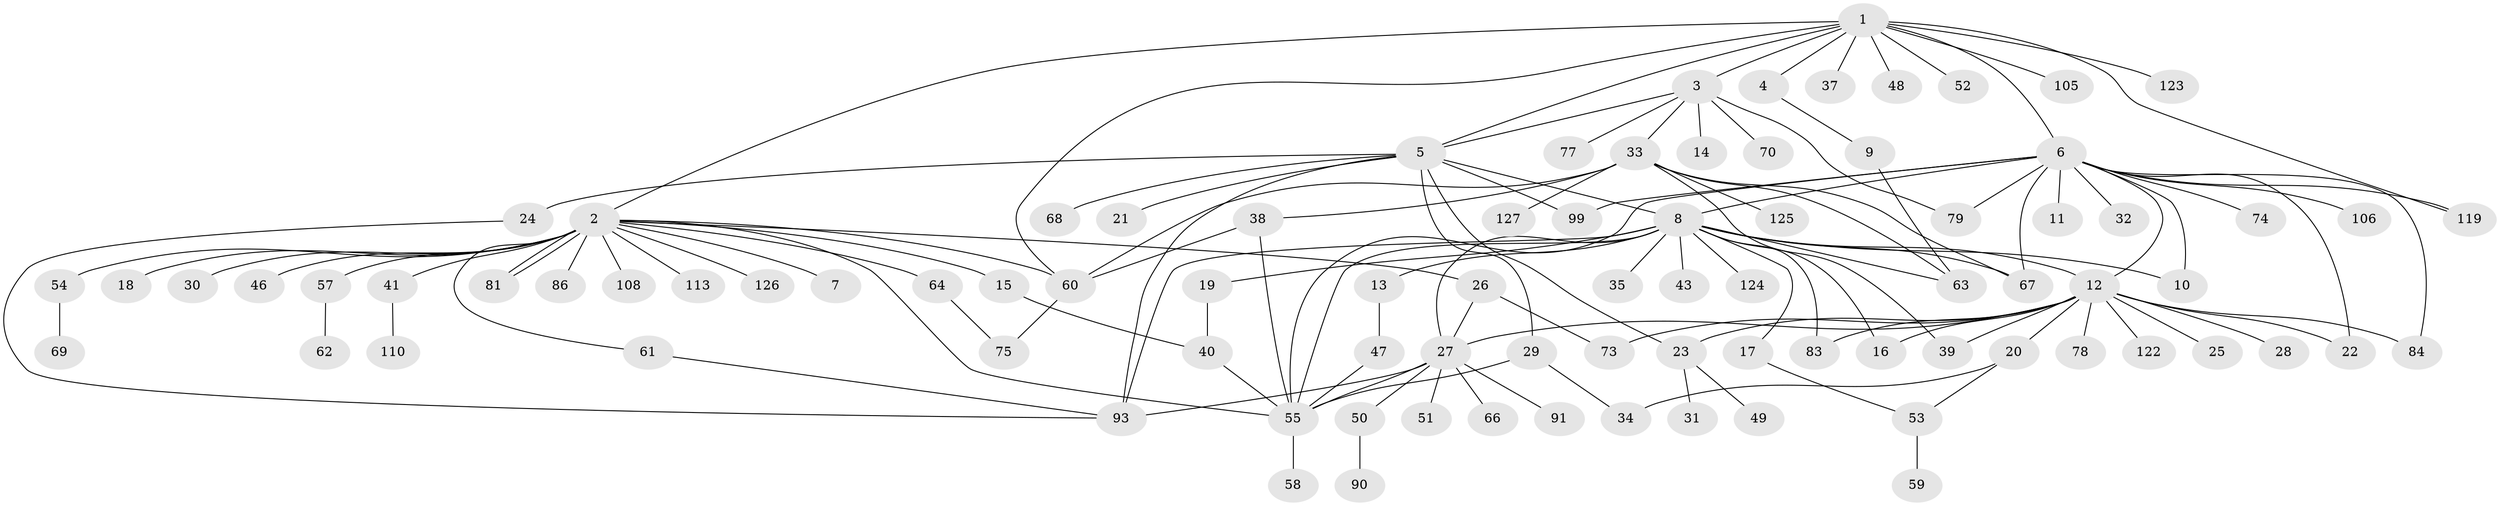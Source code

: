 // original degree distribution, {12: 0.007751937984496124, 21: 0.007751937984496124, 7: 0.007751937984496124, 2: 0.2558139534883721, 11: 0.007751937984496124, 15: 0.015503875968992248, 1: 0.4496124031007752, 18: 0.007751937984496124, 3: 0.12403100775193798, 4: 0.06201550387596899, 5: 0.031007751937984496, 8: 0.007751937984496124, 6: 0.007751937984496124, 9: 0.007751937984496124}
// Generated by graph-tools (version 1.1) at 2025/18/03/04/25 18:18:27]
// undirected, 90 vertices, 128 edges
graph export_dot {
graph [start="1"]
  node [color=gray90,style=filled];
  1;
  2;
  3;
  4;
  5;
  6 [super="+45"];
  7;
  8;
  9;
  10;
  11 [super="+85"];
  12;
  13;
  14;
  15 [super="+42"];
  16;
  17;
  18;
  19;
  20 [super="+102"];
  21;
  22 [super="+114"];
  23;
  24 [super="+56"];
  25;
  26;
  27 [super="+36+44"];
  28;
  29;
  30;
  31 [super="+100"];
  32;
  33;
  34;
  35;
  37;
  38 [super="+65+118"];
  39;
  40 [super="+121"];
  41;
  43;
  46;
  47;
  48;
  49;
  50;
  51;
  52;
  53 [super="+71"];
  54 [super="+87"];
  55 [super="+101+80+76"];
  57;
  58 [super="+107"];
  59;
  60 [super="+112"];
  61 [super="+89"];
  62;
  63 [super="+129"];
  64;
  66 [super="+72"];
  67;
  68;
  69;
  70;
  73;
  74;
  75;
  77;
  78;
  79;
  81 [super="+98"];
  83;
  84 [super="+117+97"];
  86 [super="+111"];
  90 [super="+103+120"];
  91;
  93 [super="+109+94"];
  99;
  105;
  106;
  108;
  110;
  113;
  119;
  122;
  123;
  124;
  125;
  126;
  127;
  1 -- 2;
  1 -- 3;
  1 -- 4;
  1 -- 5;
  1 -- 6;
  1 -- 37;
  1 -- 48;
  1 -- 52;
  1 -- 105;
  1 -- 119;
  1 -- 123;
  1 -- 60;
  2 -- 7;
  2 -- 15;
  2 -- 18;
  2 -- 26;
  2 -- 30;
  2 -- 41;
  2 -- 46;
  2 -- 54;
  2 -- 55;
  2 -- 57;
  2 -- 61;
  2 -- 64;
  2 -- 81;
  2 -- 81;
  2 -- 86 [weight=2];
  2 -- 108;
  2 -- 113;
  2 -- 126;
  2 -- 60;
  3 -- 5;
  3 -- 14;
  3 -- 33;
  3 -- 70;
  3 -- 77;
  3 -- 79;
  4 -- 9;
  5 -- 8;
  5 -- 21;
  5 -- 23;
  5 -- 24 [weight=2];
  5 -- 29;
  5 -- 68;
  5 -- 93;
  5 -- 99;
  6 -- 8;
  6 -- 10;
  6 -- 11;
  6 -- 22;
  6 -- 32;
  6 -- 55 [weight=2];
  6 -- 67;
  6 -- 74;
  6 -- 79;
  6 -- 99;
  6 -- 106;
  6 -- 119;
  6 -- 12;
  6 -- 84;
  8 -- 10;
  8 -- 12;
  8 -- 13;
  8 -- 16;
  8 -- 17;
  8 -- 19;
  8 -- 27;
  8 -- 35;
  8 -- 43;
  8 -- 55 [weight=2];
  8 -- 63;
  8 -- 67;
  8 -- 83;
  8 -- 124;
  8 -- 93;
  9 -- 63;
  12 -- 16;
  12 -- 20;
  12 -- 22;
  12 -- 23;
  12 -- 25;
  12 -- 28;
  12 -- 39;
  12 -- 73;
  12 -- 78;
  12 -- 83;
  12 -- 84;
  12 -- 122;
  12 -- 27;
  13 -- 47;
  15 -- 40;
  17 -- 53;
  19 -- 40;
  20 -- 34;
  20 -- 53;
  23 -- 31;
  23 -- 49;
  24 -- 93;
  26 -- 73;
  26 -- 27;
  27 -- 66;
  27 -- 91;
  27 -- 50;
  27 -- 55;
  27 -- 51;
  27 -- 93;
  29 -- 34;
  29 -- 55;
  33 -- 38;
  33 -- 39;
  33 -- 60;
  33 -- 67;
  33 -- 125;
  33 -- 127;
  33 -- 63;
  38 -- 60 [weight=2];
  38 -- 55;
  40 -- 55;
  41 -- 110;
  47 -- 55;
  50 -- 90;
  53 -- 59;
  54 -- 69;
  55 -- 58;
  57 -- 62;
  60 -- 75;
  61 -- 93;
  64 -- 75;
}
